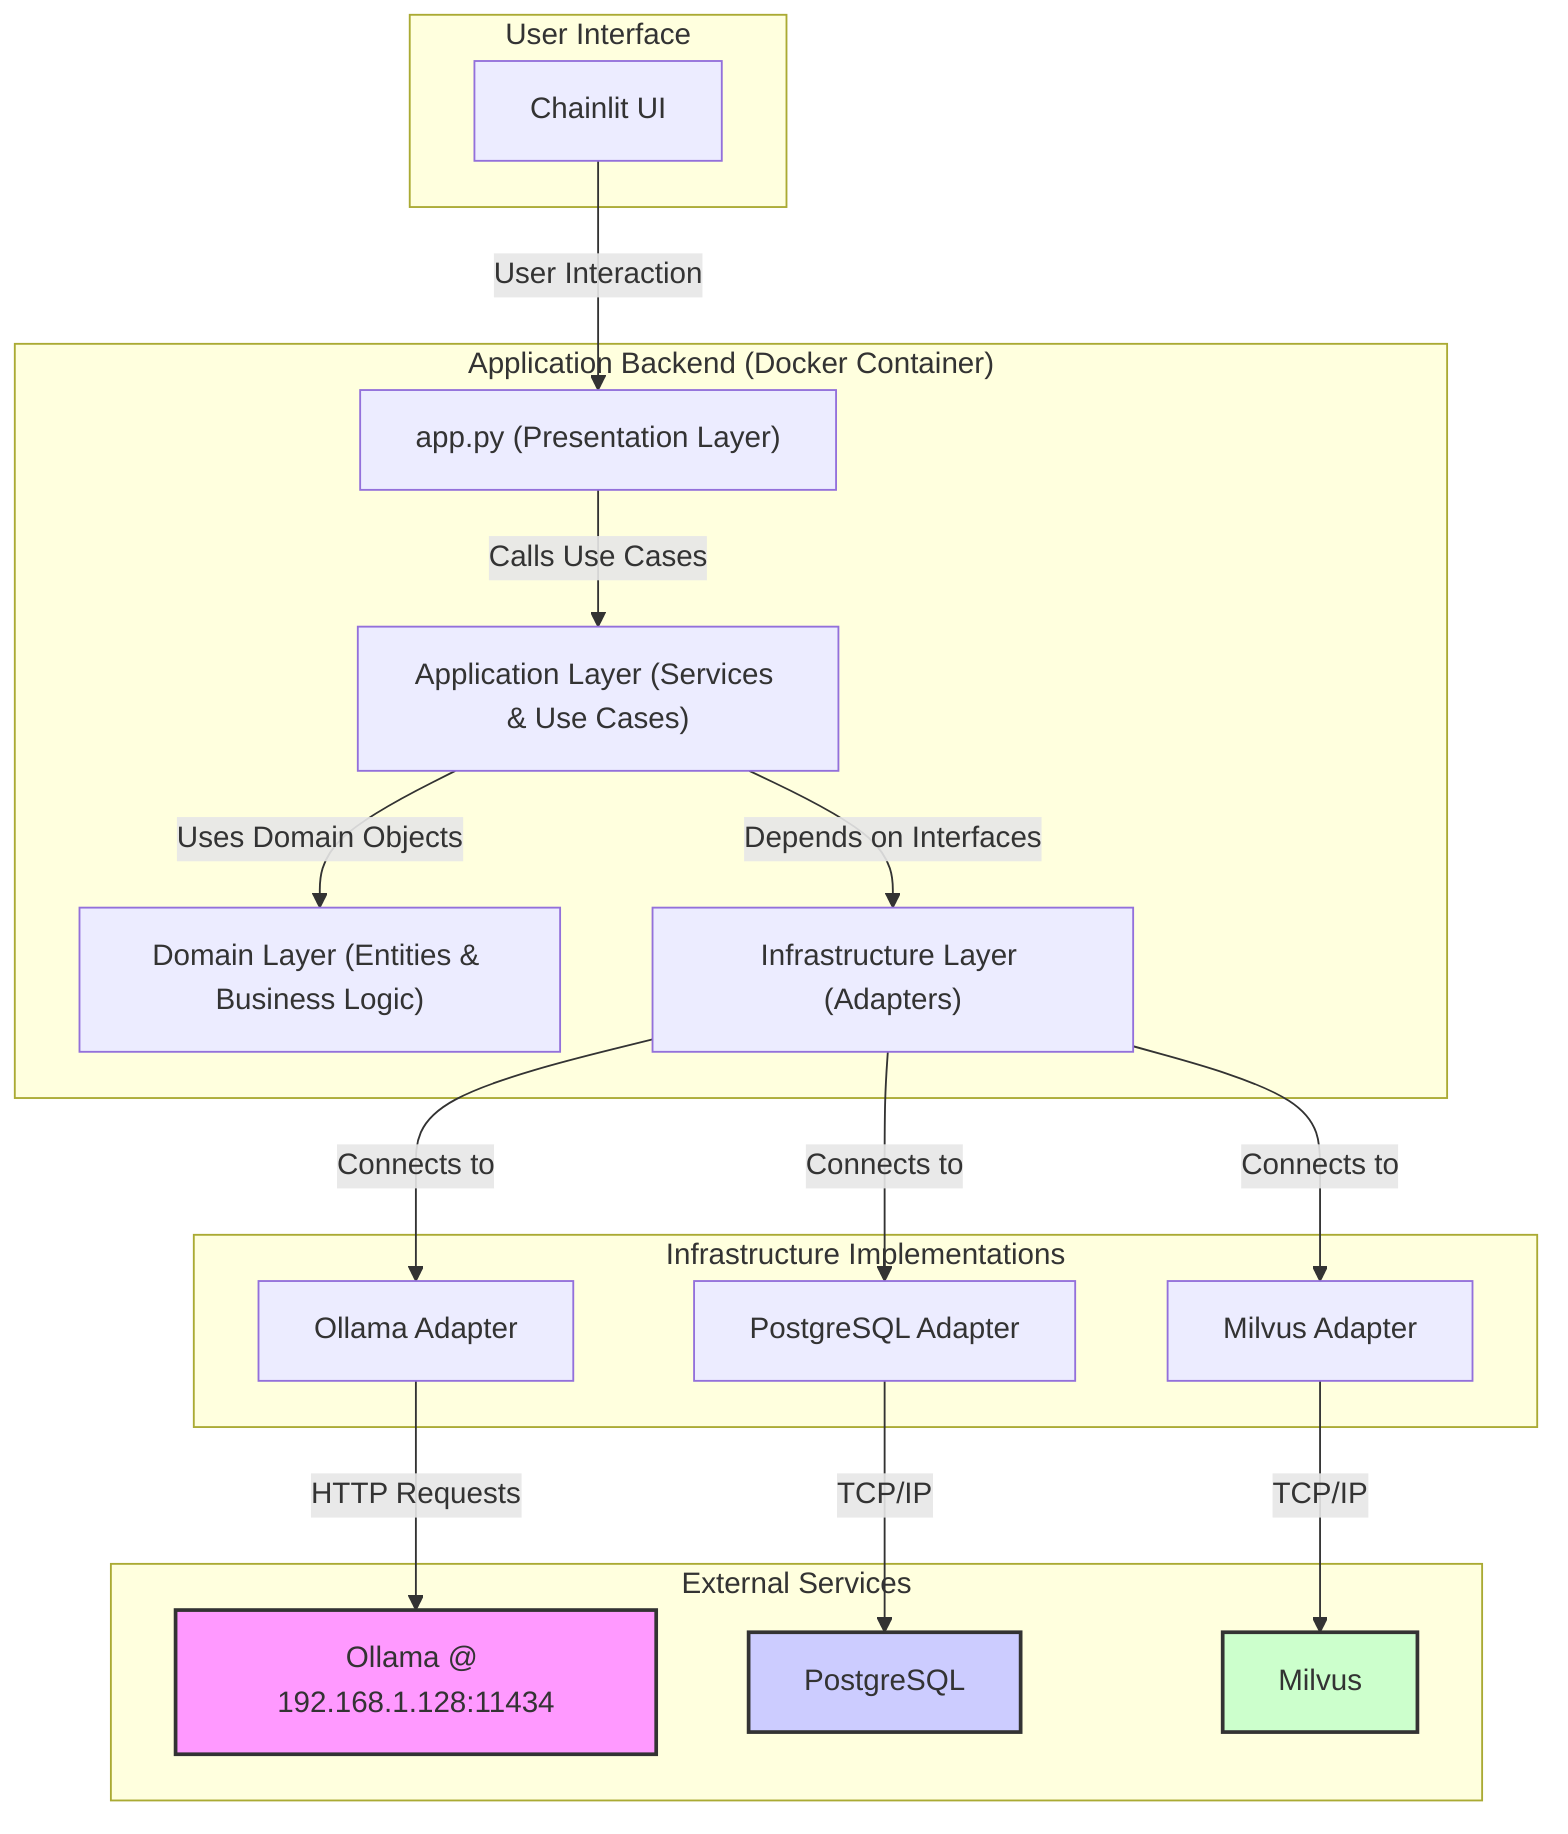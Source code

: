 graph TD
    subgraph "User Interface"
        A[Chainlit UI]
    end

    subgraph "Application Backend (Docker Container)"
        B["app.py (Presentation Layer)"]
        C["Application Layer (Services & Use Cases)"]
        D["Domain Layer (Entities & Business Logic)"]
        E["Infrastructure Layer (Adapters)"]
    end

    subgraph "External Services"
        F["Ollama @ 192.168.1.128:11434"]
        G[PostgreSQL]
        H[Milvus]
    end

    A -- "User Interaction" --> B
    B -- "Calls Use Cases" --> C
    C -- "Uses Domain Objects" --> D
    C -- "Depends on Interfaces" --> E

    subgraph "Infrastructure Implementations"
        E_Ollama["Ollama Adapter"]
        E_Postgres["PostgreSQL Adapter"]
        E_Milvus["Milvus Adapter"]
    end

    E -- "Connects to" --> E_Ollama
    E -- "Connects to" --> E_Postgres
    E -- "Connects to" --> E_Milvus

    E_Ollama -- "HTTP Requests" --> F
    E_Postgres -- "TCP/IP" --> G
    E_Milvus -- "TCP/IP" --> H

    style F fill:#f9f,stroke:#333,stroke-width:2px
    style G fill:#ccf,stroke:#333,stroke-width:2px
    style H fill:#cfc,stroke:#333,stroke-width:2px